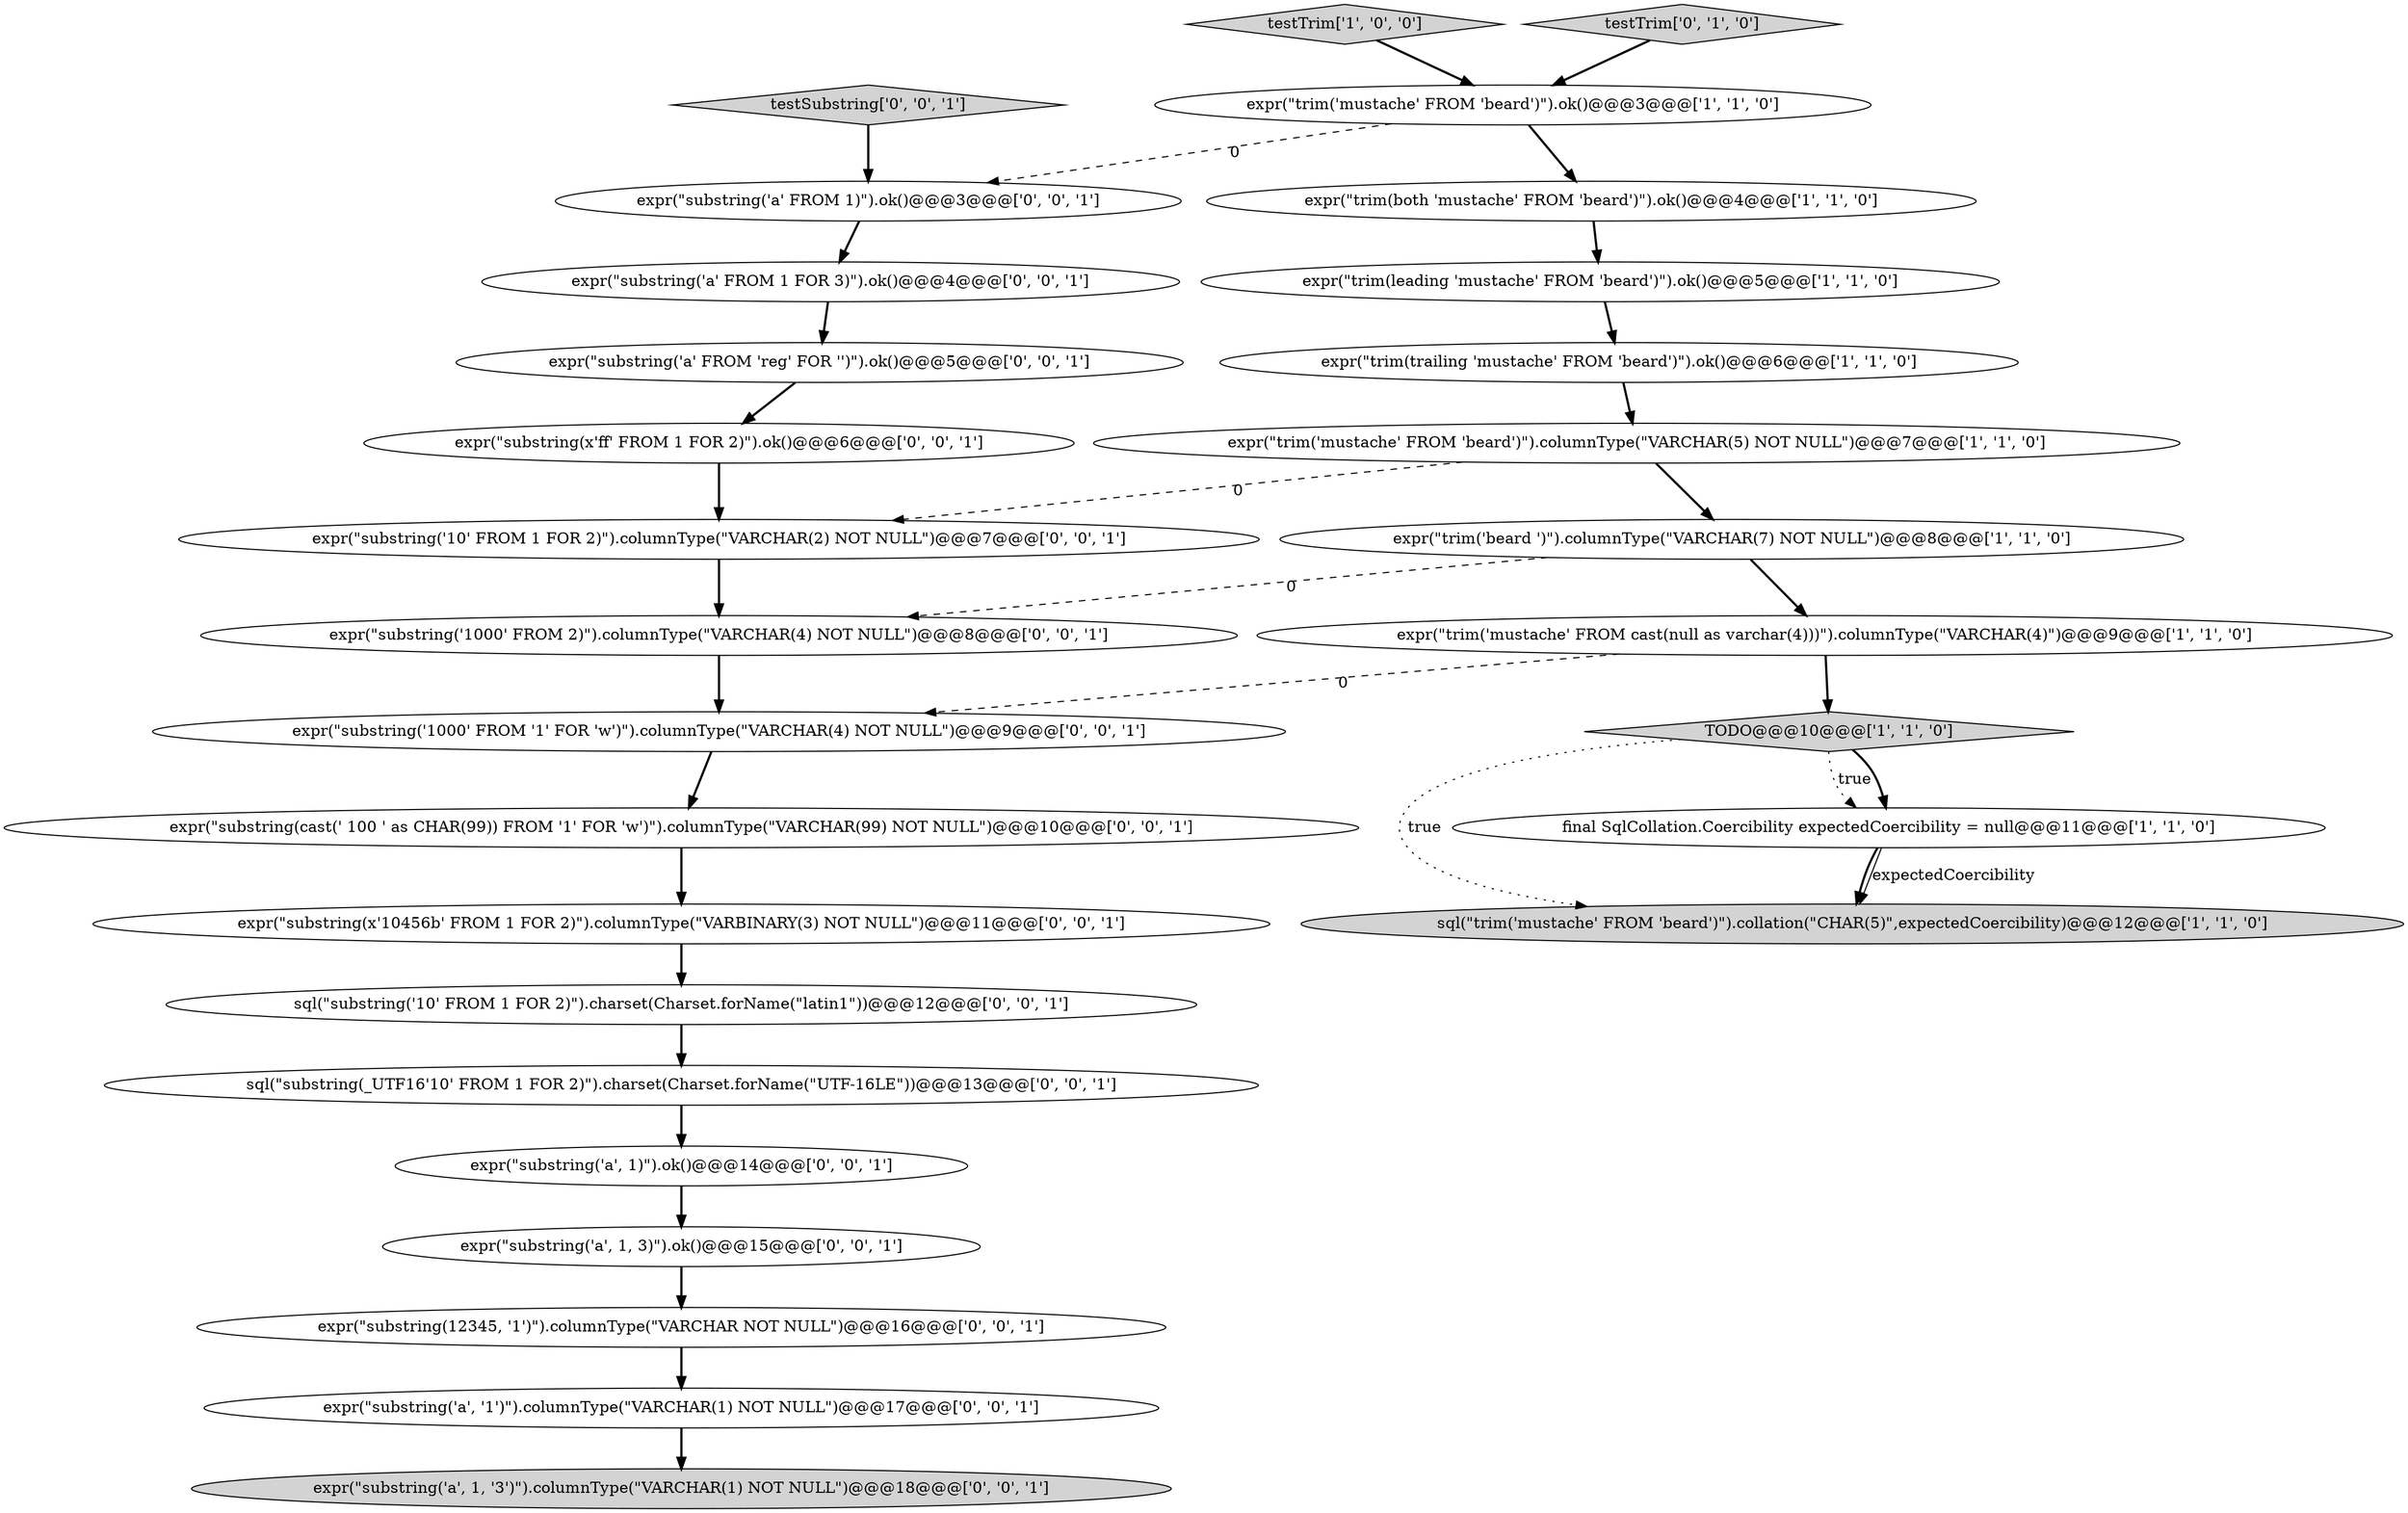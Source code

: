 digraph {
3 [style = filled, label = "expr(\"trim('mustache' FROM 'beard')\").ok()@@@3@@@['1', '1', '0']", fillcolor = white, shape = ellipse image = "AAA0AAABBB1BBB"];
23 [style = filled, label = "sql(\"substring(_UTF16'10' FROM 1 FOR 2)\").charset(Charset.forName(\"UTF-16LE\"))@@@13@@@['0', '0', '1']", fillcolor = white, shape = ellipse image = "AAA0AAABBB3BBB"];
25 [style = filled, label = "expr(\"substring(12345, '1')\").columnType(\"VARCHAR NOT NULL\")@@@16@@@['0', '0', '1']", fillcolor = white, shape = ellipse image = "AAA0AAABBB3BBB"];
21 [style = filled, label = "expr(\"substring('a', 1)\").ok()@@@14@@@['0', '0', '1']", fillcolor = white, shape = ellipse image = "AAA0AAABBB3BBB"];
9 [style = filled, label = "sql(\"trim('mustache' FROM 'beard')\").collation(\"CHAR(5)\",expectedCoercibility)@@@12@@@['1', '1', '0']", fillcolor = lightgray, shape = ellipse image = "AAA0AAABBB1BBB"];
7 [style = filled, label = "expr(\"trim(both 'mustache' FROM 'beard')\").ok()@@@4@@@['1', '1', '0']", fillcolor = white, shape = ellipse image = "AAA0AAABBB1BBB"];
22 [style = filled, label = "expr(\"substring('1000' FROM '1' FOR 'w')\").columnType(\"VARCHAR(4) NOT NULL\")@@@9@@@['0', '0', '1']", fillcolor = white, shape = ellipse image = "AAA0AAABBB3BBB"];
6 [style = filled, label = "expr(\"trim('beard ')\").columnType(\"VARCHAR(7) NOT NULL\")@@@8@@@['1', '1', '0']", fillcolor = white, shape = ellipse image = "AAA0AAABBB1BBB"];
17 [style = filled, label = "expr(\"substring('10' FROM 1 FOR 2)\").columnType(\"VARCHAR(2) NOT NULL\")@@@7@@@['0', '0', '1']", fillcolor = white, shape = ellipse image = "AAA0AAABBB3BBB"];
10 [style = filled, label = "testTrim['1', '0', '0']", fillcolor = lightgray, shape = diamond image = "AAA0AAABBB1BBB"];
11 [style = filled, label = "testTrim['0', '1', '0']", fillcolor = lightgray, shape = diamond image = "AAA0AAABBB2BBB"];
8 [style = filled, label = "TODO@@@10@@@['1', '1', '0']", fillcolor = lightgray, shape = diamond image = "AAA0AAABBB1BBB"];
15 [style = filled, label = "expr(\"substring(x'ff' FROM 1 FOR 2)\").ok()@@@6@@@['0', '0', '1']", fillcolor = white, shape = ellipse image = "AAA0AAABBB3BBB"];
24 [style = filled, label = "expr(\"substring('a' FROM 1 FOR 3)\").ok()@@@4@@@['0', '0', '1']", fillcolor = white, shape = ellipse image = "AAA0AAABBB3BBB"];
0 [style = filled, label = "expr(\"trim(leading 'mustache' FROM 'beard')\").ok()@@@5@@@['1', '1', '0']", fillcolor = white, shape = ellipse image = "AAA0AAABBB1BBB"];
12 [style = filled, label = "expr(\"substring('a', '1')\").columnType(\"VARCHAR(1) NOT NULL\")@@@17@@@['0', '0', '1']", fillcolor = white, shape = ellipse image = "AAA0AAABBB3BBB"];
2 [style = filled, label = "final SqlCollation.Coercibility expectedCoercibility = null@@@11@@@['1', '1', '0']", fillcolor = white, shape = ellipse image = "AAA0AAABBB1BBB"];
20 [style = filled, label = "sql(\"substring('10' FROM 1 FOR 2)\").charset(Charset.forName(\"latin1\"))@@@12@@@['0', '0', '1']", fillcolor = white, shape = ellipse image = "AAA0AAABBB3BBB"];
16 [style = filled, label = "expr(\"substring(x'10456b' FROM 1 FOR 2)\").columnType(\"VARBINARY(3) NOT NULL\")@@@11@@@['0', '0', '1']", fillcolor = white, shape = ellipse image = "AAA0AAABBB3BBB"];
26 [style = filled, label = "expr(\"substring('a', 1, 3)\").ok()@@@15@@@['0', '0', '1']", fillcolor = white, shape = ellipse image = "AAA0AAABBB3BBB"];
28 [style = filled, label = "expr(\"substring(cast(' 100 ' as CHAR(99)) FROM '1' FOR 'w')\").columnType(\"VARCHAR(99) NOT NULL\")@@@10@@@['0', '0', '1']", fillcolor = white, shape = ellipse image = "AAA0AAABBB3BBB"];
18 [style = filled, label = "expr(\"substring('a', 1, '3')\").columnType(\"VARCHAR(1) NOT NULL\")@@@18@@@['0', '0', '1']", fillcolor = lightgray, shape = ellipse image = "AAA0AAABBB3BBB"];
19 [style = filled, label = "expr(\"substring('a' FROM 'reg' FOR '\')\").ok()@@@5@@@['0', '0', '1']", fillcolor = white, shape = ellipse image = "AAA0AAABBB3BBB"];
5 [style = filled, label = "expr(\"trim('mustache' FROM 'beard')\").columnType(\"VARCHAR(5) NOT NULL\")@@@7@@@['1', '1', '0']", fillcolor = white, shape = ellipse image = "AAA0AAABBB1BBB"];
14 [style = filled, label = "testSubstring['0', '0', '1']", fillcolor = lightgray, shape = diamond image = "AAA0AAABBB3BBB"];
1 [style = filled, label = "expr(\"trim(trailing 'mustache' FROM 'beard')\").ok()@@@6@@@['1', '1', '0']", fillcolor = white, shape = ellipse image = "AAA0AAABBB1BBB"];
13 [style = filled, label = "expr(\"substring('a' FROM 1)\").ok()@@@3@@@['0', '0', '1']", fillcolor = white, shape = ellipse image = "AAA0AAABBB3BBB"];
4 [style = filled, label = "expr(\"trim('mustache' FROM cast(null as varchar(4)))\").columnType(\"VARCHAR(4)\")@@@9@@@['1', '1', '0']", fillcolor = white, shape = ellipse image = "AAA0AAABBB1BBB"];
27 [style = filled, label = "expr(\"substring('1000' FROM 2)\").columnType(\"VARCHAR(4) NOT NULL\")@@@8@@@['0', '0', '1']", fillcolor = white, shape = ellipse image = "AAA0AAABBB3BBB"];
1->5 [style = bold, label=""];
24->19 [style = bold, label=""];
13->24 [style = bold, label=""];
8->2 [style = dotted, label="true"];
26->25 [style = bold, label=""];
10->3 [style = bold, label=""];
7->0 [style = bold, label=""];
22->28 [style = bold, label=""];
4->22 [style = dashed, label="0"];
2->9 [style = bold, label=""];
3->13 [style = dashed, label="0"];
27->22 [style = bold, label=""];
28->16 [style = bold, label=""];
6->4 [style = bold, label=""];
21->26 [style = bold, label=""];
15->17 [style = bold, label=""];
5->17 [style = dashed, label="0"];
5->6 [style = bold, label=""];
20->23 [style = bold, label=""];
8->2 [style = bold, label=""];
3->7 [style = bold, label=""];
11->3 [style = bold, label=""];
23->21 [style = bold, label=""];
25->12 [style = bold, label=""];
6->27 [style = dashed, label="0"];
0->1 [style = bold, label=""];
12->18 [style = bold, label=""];
4->8 [style = bold, label=""];
8->9 [style = dotted, label="true"];
14->13 [style = bold, label=""];
17->27 [style = bold, label=""];
19->15 [style = bold, label=""];
2->9 [style = solid, label="expectedCoercibility"];
16->20 [style = bold, label=""];
}
